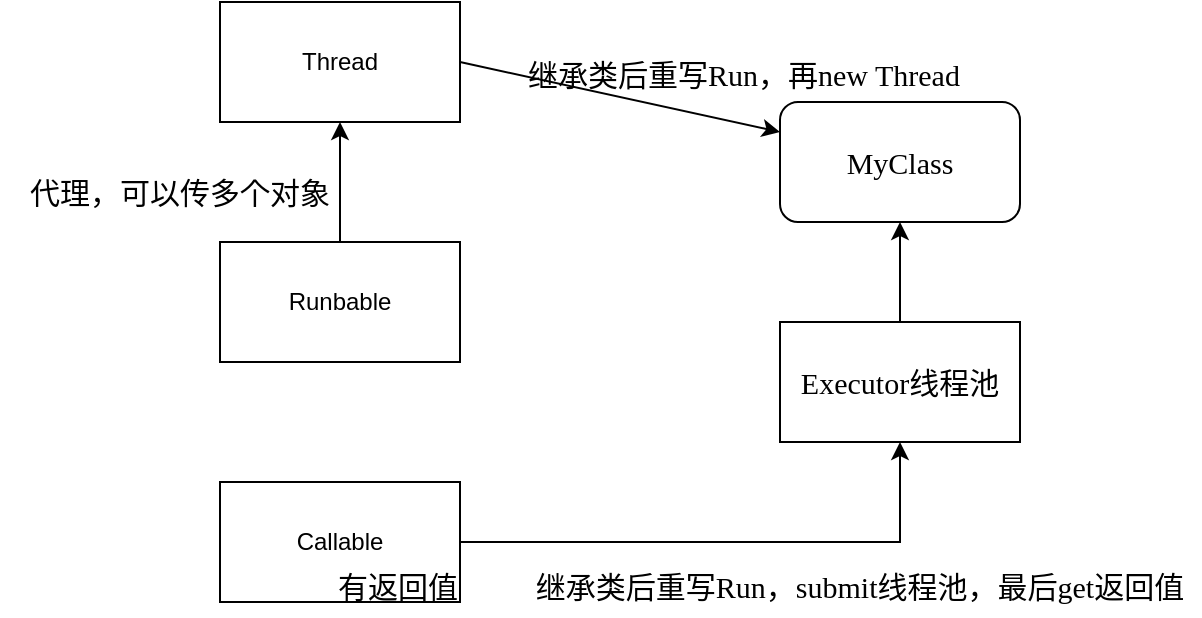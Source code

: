 <mxfile version="17.2.4" type="github">
  <diagram id="xn7IB639SFD_PB0dudpU" name="第 1 页">
    <mxGraphModel dx="1038" dy="573" grid="1" gridSize="10" guides="1" tooltips="1" connect="1" arrows="1" fold="1" page="1" pageScale="1" pageWidth="827" pageHeight="1169" math="0" shadow="0">
      <root>
        <mxCell id="0" />
        <mxCell id="1" parent="0" />
        <mxCell id="c9D5otIIhs6nw2Z6nvrL-6" style="rounded=0;orthogonalLoop=1;jettySize=auto;html=1;exitX=1;exitY=0.5;exitDx=0;exitDy=0;entryX=0;entryY=0.25;entryDx=0;entryDy=0;fontFamily=Georgia;fontSize=15;" edge="1" parent="1" source="c9D5otIIhs6nw2Z6nvrL-1" target="c9D5otIIhs6nw2Z6nvrL-5">
          <mxGeometry relative="1" as="geometry" />
        </mxCell>
        <mxCell id="c9D5otIIhs6nw2Z6nvrL-1" value="Thread" style="rounded=0;whiteSpace=wrap;html=1;" vertex="1" parent="1">
          <mxGeometry x="160" y="40" width="120" height="60" as="geometry" />
        </mxCell>
        <mxCell id="c9D5otIIhs6nw2Z6nvrL-10" style="edgeStyle=none;rounded=0;orthogonalLoop=1;jettySize=auto;html=1;exitX=0.5;exitY=0;exitDx=0;exitDy=0;entryX=0.5;entryY=1;entryDx=0;entryDy=0;fontFamily=Georgia;fontSize=15;" edge="1" parent="1" source="c9D5otIIhs6nw2Z6nvrL-2" target="c9D5otIIhs6nw2Z6nvrL-1">
          <mxGeometry relative="1" as="geometry" />
        </mxCell>
        <mxCell id="c9D5otIIhs6nw2Z6nvrL-2" value="Runbable" style="rounded=0;whiteSpace=wrap;html=1;" vertex="1" parent="1">
          <mxGeometry x="160" y="160" width="120" height="60" as="geometry" />
        </mxCell>
        <mxCell id="c9D5otIIhs6nw2Z6nvrL-16" style="edgeStyle=orthogonalEdgeStyle;rounded=0;orthogonalLoop=1;jettySize=auto;html=1;exitX=1;exitY=0.5;exitDx=0;exitDy=0;entryX=0.5;entryY=1;entryDx=0;entryDy=0;fontFamily=Georgia;fontSize=15;" edge="1" parent="1" source="c9D5otIIhs6nw2Z6nvrL-3" target="c9D5otIIhs6nw2Z6nvrL-14">
          <mxGeometry relative="1" as="geometry" />
        </mxCell>
        <mxCell id="c9D5otIIhs6nw2Z6nvrL-3" value="Callable" style="rounded=0;whiteSpace=wrap;html=1;" vertex="1" parent="1">
          <mxGeometry x="160" y="280" width="120" height="60" as="geometry" />
        </mxCell>
        <mxCell id="c9D5otIIhs6nw2Z6nvrL-5" value="MyClass" style="rounded=1;whiteSpace=wrap;html=1;fontFamily=Georgia;fontSize=15;" vertex="1" parent="1">
          <mxGeometry x="440" y="90" width="120" height="60" as="geometry" />
        </mxCell>
        <mxCell id="c9D5otIIhs6nw2Z6nvrL-8" value="继承类后重写Run，再new Thread" style="text;html=1;strokeColor=none;fillColor=none;align=center;verticalAlign=middle;whiteSpace=wrap;rounded=0;fontFamily=Georgia;fontSize=15;" vertex="1" parent="1">
          <mxGeometry x="277" y="61" width="290" height="30" as="geometry" />
        </mxCell>
        <mxCell id="c9D5otIIhs6nw2Z6nvrL-11" value="代理，可以传多个对象" style="text;html=1;strokeColor=none;fillColor=none;align=center;verticalAlign=middle;whiteSpace=wrap;rounded=0;fontFamily=Georgia;fontSize=15;" vertex="1" parent="1">
          <mxGeometry x="50" y="120" width="180" height="30" as="geometry" />
        </mxCell>
        <mxCell id="c9D5otIIhs6nw2Z6nvrL-12" value="有返回值" style="text;html=1;strokeColor=none;fillColor=none;align=center;verticalAlign=middle;whiteSpace=wrap;rounded=0;fontFamily=Georgia;fontSize=15;" vertex="1" parent="1">
          <mxGeometry x="179" y="317" width="140" height="30" as="geometry" />
        </mxCell>
        <mxCell id="c9D5otIIhs6nw2Z6nvrL-17" style="edgeStyle=orthogonalEdgeStyle;rounded=0;orthogonalLoop=1;jettySize=auto;html=1;exitX=0.5;exitY=0;exitDx=0;exitDy=0;entryX=0.5;entryY=1;entryDx=0;entryDy=0;fontFamily=Georgia;fontSize=15;" edge="1" parent="1" source="c9D5otIIhs6nw2Z6nvrL-14" target="c9D5otIIhs6nw2Z6nvrL-5">
          <mxGeometry relative="1" as="geometry" />
        </mxCell>
        <mxCell id="c9D5otIIhs6nw2Z6nvrL-14" value="Executor线程池" style="rounded=0;whiteSpace=wrap;html=1;fontFamily=Georgia;fontSize=15;" vertex="1" parent="1">
          <mxGeometry x="440" y="200" width="120" height="60" as="geometry" />
        </mxCell>
        <mxCell id="c9D5otIIhs6nw2Z6nvrL-18" value="继承类后重写Run，submit线程池，最后get返回值" style="text;html=1;strokeColor=none;fillColor=none;align=center;verticalAlign=middle;whiteSpace=wrap;rounded=0;fontFamily=Georgia;fontSize=15;" vertex="1" parent="1">
          <mxGeometry x="310" y="317" width="340" height="30" as="geometry" />
        </mxCell>
      </root>
    </mxGraphModel>
  </diagram>
</mxfile>
